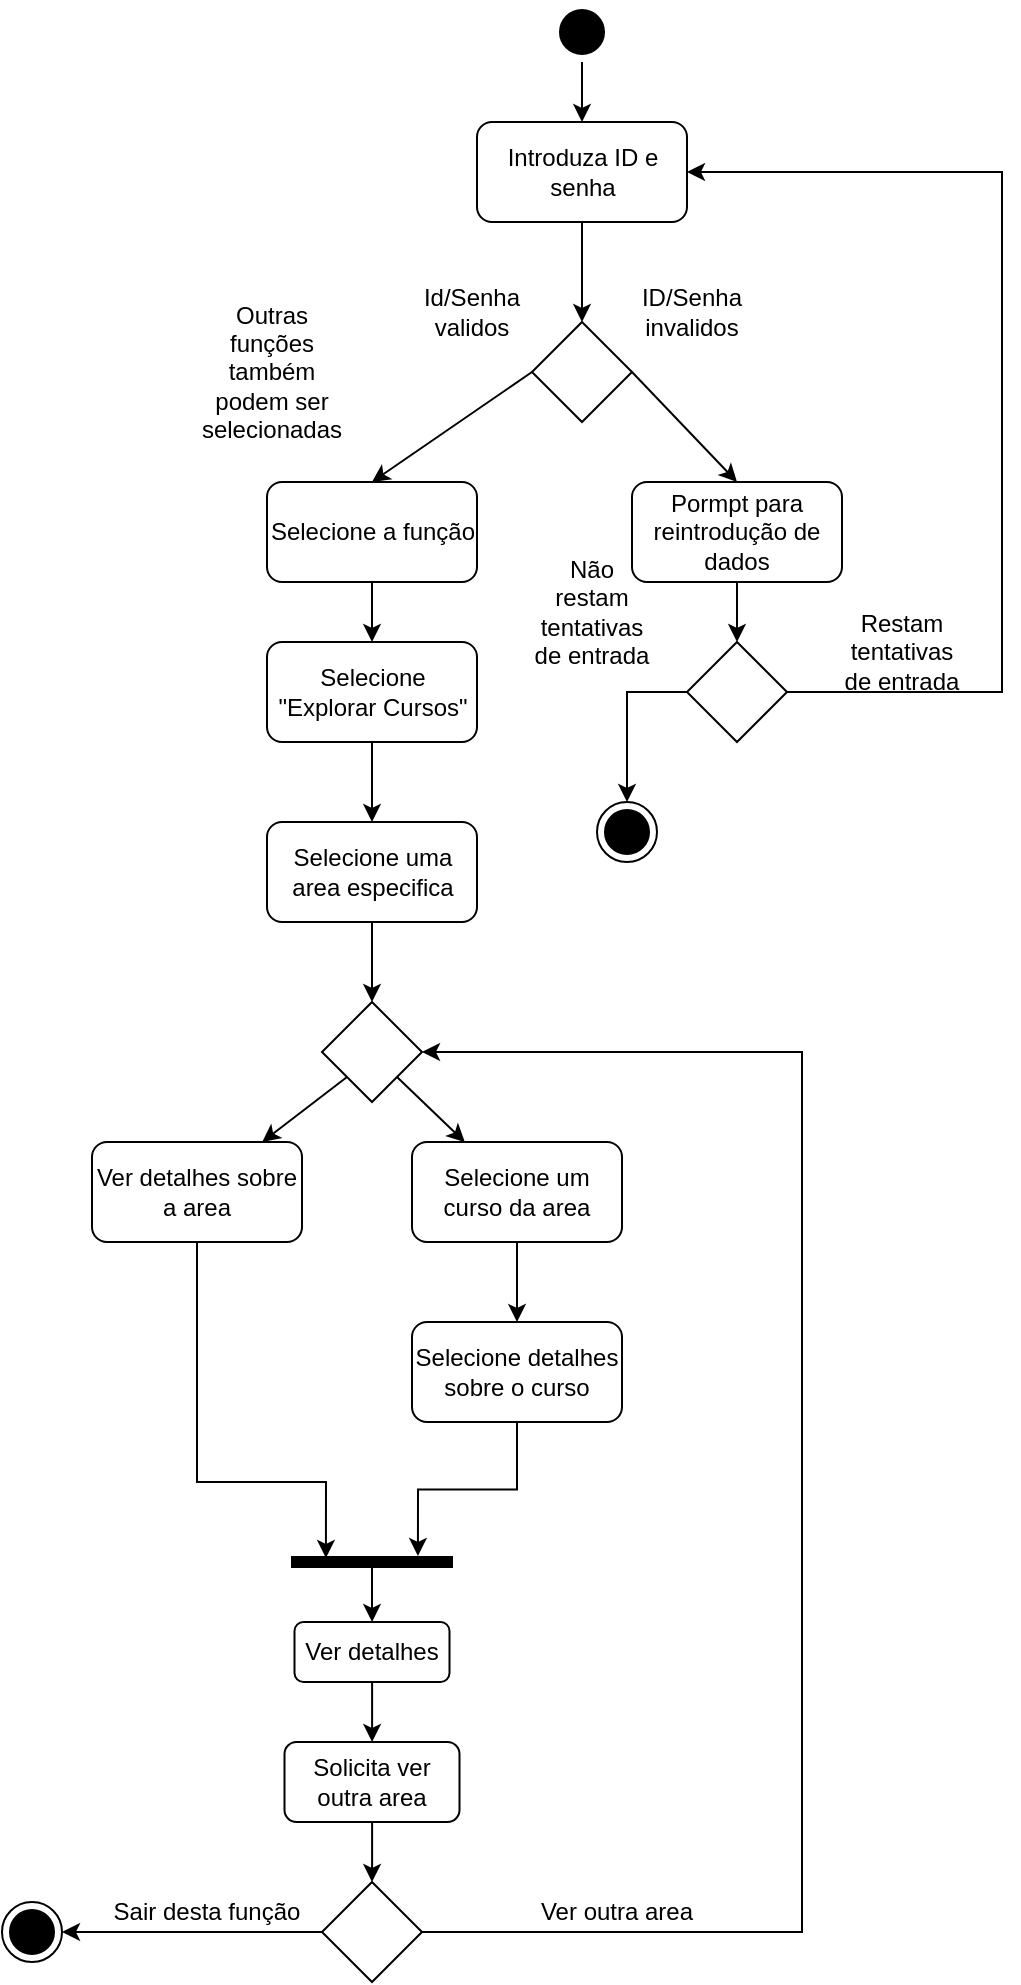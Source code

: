 <mxfile version="24.8.2">
  <diagram name="Page-1" id="0783ab3e-0a74-02c8-0abd-f7b4e66b4bec">
    <mxGraphModel dx="880" dy="426" grid="1" gridSize="10" guides="1" tooltips="1" connect="1" arrows="1" fold="1" page="1" pageScale="1" pageWidth="850" pageHeight="1100" background="none" math="0" shadow="0">
      <root>
        <mxCell id="0" />
        <mxCell id="1" parent="0" />
        <mxCell id="4LbAWHEzMSz6IbCDSQNg-34" style="edgeStyle=orthogonalEdgeStyle;rounded=0;orthogonalLoop=1;jettySize=auto;html=1;exitX=0.5;exitY=1;exitDx=0;exitDy=0;" edge="1" parent="1" source="4LbAWHEzMSz6IbCDSQNg-19" target="4LbAWHEzMSz6IbCDSQNg-22">
          <mxGeometry relative="1" as="geometry" />
        </mxCell>
        <mxCell id="4LbAWHEzMSz6IbCDSQNg-19" value="Introduza ID e senha" style="rounded=1;whiteSpace=wrap;html=1;" vertex="1" parent="1">
          <mxGeometry x="327.5" y="110" width="105" height="50" as="geometry" />
        </mxCell>
        <mxCell id="4LbAWHEzMSz6IbCDSQNg-21" value="Id/Senha validos" style="text;html=1;align=center;verticalAlign=middle;whiteSpace=wrap;rounded=0;" vertex="1" parent="1">
          <mxGeometry x="295" y="190" width="60" height="30" as="geometry" />
        </mxCell>
        <mxCell id="4LbAWHEzMSz6IbCDSQNg-35" style="rounded=0;orthogonalLoop=1;jettySize=auto;html=1;exitX=1;exitY=0.5;exitDx=0;exitDy=0;entryX=0.5;entryY=0;entryDx=0;entryDy=0;" edge="1" parent="1" source="4LbAWHEzMSz6IbCDSQNg-22" target="4LbAWHEzMSz6IbCDSQNg-24">
          <mxGeometry relative="1" as="geometry" />
        </mxCell>
        <mxCell id="4LbAWHEzMSz6IbCDSQNg-53" style="rounded=0;orthogonalLoop=1;jettySize=auto;html=1;exitX=0;exitY=0.5;exitDx=0;exitDy=0;entryX=0.5;entryY=0;entryDx=0;entryDy=0;" edge="1" parent="1" source="4LbAWHEzMSz6IbCDSQNg-22" target="4LbAWHEzMSz6IbCDSQNg-39">
          <mxGeometry relative="1" as="geometry" />
        </mxCell>
        <mxCell id="4LbAWHEzMSz6IbCDSQNg-22" value="" style="rhombus;whiteSpace=wrap;html=1;" vertex="1" parent="1">
          <mxGeometry x="355" y="210" width="50" height="50" as="geometry" />
        </mxCell>
        <mxCell id="4LbAWHEzMSz6IbCDSQNg-37" style="edgeStyle=orthogonalEdgeStyle;rounded=0;orthogonalLoop=1;jettySize=auto;html=1;exitX=0;exitY=0.5;exitDx=0;exitDy=0;entryX=0.5;entryY=0;entryDx=0;entryDy=0;" edge="1" parent="1" source="4LbAWHEzMSz6IbCDSQNg-23" target="4LbAWHEzMSz6IbCDSQNg-25">
          <mxGeometry relative="1" as="geometry" />
        </mxCell>
        <mxCell id="4LbAWHEzMSz6IbCDSQNg-38" style="edgeStyle=orthogonalEdgeStyle;rounded=0;orthogonalLoop=1;jettySize=auto;html=1;exitX=1;exitY=0.5;exitDx=0;exitDy=0;entryX=1;entryY=0.5;entryDx=0;entryDy=0;" edge="1" parent="1" source="4LbAWHEzMSz6IbCDSQNg-23" target="4LbAWHEzMSz6IbCDSQNg-19">
          <mxGeometry relative="1" as="geometry">
            <Array as="points">
              <mxPoint x="590" y="395" />
              <mxPoint x="590" y="135" />
            </Array>
          </mxGeometry>
        </mxCell>
        <mxCell id="4LbAWHEzMSz6IbCDSQNg-23" value="" style="rhombus;whiteSpace=wrap;html=1;" vertex="1" parent="1">
          <mxGeometry x="432.5" y="370" width="50" height="50" as="geometry" />
        </mxCell>
        <mxCell id="4LbAWHEzMSz6IbCDSQNg-36" style="edgeStyle=orthogonalEdgeStyle;rounded=0;orthogonalLoop=1;jettySize=auto;html=1;exitX=0.5;exitY=1;exitDx=0;exitDy=0;" edge="1" parent="1" source="4LbAWHEzMSz6IbCDSQNg-24" target="4LbAWHEzMSz6IbCDSQNg-23">
          <mxGeometry relative="1" as="geometry" />
        </mxCell>
        <mxCell id="4LbAWHEzMSz6IbCDSQNg-24" value="Pormpt para reintrodução de dados" style="rounded=1;whiteSpace=wrap;html=1;" vertex="1" parent="1">
          <mxGeometry x="405" y="290" width="105" height="50" as="geometry" />
        </mxCell>
        <mxCell id="4LbAWHEzMSz6IbCDSQNg-25" value="" style="ellipse;html=1;shape=endState;fillColor=strokeColor;" vertex="1" parent="1">
          <mxGeometry x="387.5" y="450" width="30" height="30" as="geometry" />
        </mxCell>
        <mxCell id="4LbAWHEzMSz6IbCDSQNg-26" value="ID/Senha invalidos" style="text;html=1;align=center;verticalAlign=middle;whiteSpace=wrap;rounded=0;" vertex="1" parent="1">
          <mxGeometry x="405" y="190" width="60" height="30" as="geometry" />
        </mxCell>
        <mxCell id="4LbAWHEzMSz6IbCDSQNg-27" value="Restam tentativas de entrada" style="text;html=1;align=center;verticalAlign=middle;whiteSpace=wrap;rounded=0;" vertex="1" parent="1">
          <mxGeometry x="510" y="360" width="60" height="30" as="geometry" />
        </mxCell>
        <mxCell id="4LbAWHEzMSz6IbCDSQNg-28" value="Não restam tentativas de entrada" style="text;html=1;align=center;verticalAlign=middle;whiteSpace=wrap;rounded=0;" vertex="1" parent="1">
          <mxGeometry x="355" y="340" width="60" height="30" as="geometry" />
        </mxCell>
        <mxCell id="4LbAWHEzMSz6IbCDSQNg-33" style="edgeStyle=orthogonalEdgeStyle;rounded=0;orthogonalLoop=1;jettySize=auto;html=1;exitX=0.5;exitY=1;exitDx=0;exitDy=0;" edge="1" parent="1" source="4LbAWHEzMSz6IbCDSQNg-31" target="4LbAWHEzMSz6IbCDSQNg-19">
          <mxGeometry relative="1" as="geometry" />
        </mxCell>
        <mxCell id="4LbAWHEzMSz6IbCDSQNg-31" value="" style="ellipse;html=1;shape=startState;fillColor=#000000;strokeColor=#000000;" vertex="1" parent="1">
          <mxGeometry x="365" y="50" width="30" height="30" as="geometry" />
        </mxCell>
        <mxCell id="4LbAWHEzMSz6IbCDSQNg-54" style="edgeStyle=orthogonalEdgeStyle;rounded=0;orthogonalLoop=1;jettySize=auto;html=1;exitX=0.5;exitY=1;exitDx=0;exitDy=0;" edge="1" parent="1" source="4LbAWHEzMSz6IbCDSQNg-39" target="4LbAWHEzMSz6IbCDSQNg-42">
          <mxGeometry relative="1" as="geometry" />
        </mxCell>
        <mxCell id="4LbAWHEzMSz6IbCDSQNg-39" value="Selecione a função" style="rounded=1;whiteSpace=wrap;html=1;" vertex="1" parent="1">
          <mxGeometry x="222.5" y="290" width="105" height="50" as="geometry" />
        </mxCell>
        <mxCell id="4LbAWHEzMSz6IbCDSQNg-40" value="Outras funções também podem ser selecionadas" style="text;html=1;align=center;verticalAlign=middle;whiteSpace=wrap;rounded=0;" vertex="1" parent="1">
          <mxGeometry x="195" y="220" width="60" height="30" as="geometry" />
        </mxCell>
        <mxCell id="4LbAWHEzMSz6IbCDSQNg-55" style="edgeStyle=orthogonalEdgeStyle;rounded=0;orthogonalLoop=1;jettySize=auto;html=1;exitX=0.5;exitY=1;exitDx=0;exitDy=0;entryX=0.5;entryY=0;entryDx=0;entryDy=0;" edge="1" parent="1" source="4LbAWHEzMSz6IbCDSQNg-42" target="4LbAWHEzMSz6IbCDSQNg-44">
          <mxGeometry relative="1" as="geometry" />
        </mxCell>
        <mxCell id="4LbAWHEzMSz6IbCDSQNg-42" value="Selecione &quot;Explorar Cursos&quot;" style="rounded=1;whiteSpace=wrap;html=1;" vertex="1" parent="1">
          <mxGeometry x="222.5" y="370" width="105" height="50" as="geometry" />
        </mxCell>
        <mxCell id="4LbAWHEzMSz6IbCDSQNg-60" style="edgeStyle=orthogonalEdgeStyle;rounded=0;orthogonalLoop=1;jettySize=auto;html=1;exitX=0.5;exitY=1;exitDx=0;exitDy=0;" edge="1" parent="1" source="4LbAWHEzMSz6IbCDSQNg-44" target="4LbAWHEzMSz6IbCDSQNg-58">
          <mxGeometry relative="1" as="geometry" />
        </mxCell>
        <mxCell id="4LbAWHEzMSz6IbCDSQNg-44" value="Selecione uma area especifica" style="rounded=1;whiteSpace=wrap;html=1;" vertex="1" parent="1">
          <mxGeometry x="222.5" y="460" width="105" height="50" as="geometry" />
        </mxCell>
        <mxCell id="4LbAWHEzMSz6IbCDSQNg-46" value="Ver detalhes sobre a area" style="rounded=1;whiteSpace=wrap;html=1;" vertex="1" parent="1">
          <mxGeometry x="135" y="620" width="105" height="50" as="geometry" />
        </mxCell>
        <mxCell id="4LbAWHEzMSz6IbCDSQNg-61" style="edgeStyle=orthogonalEdgeStyle;rounded=0;orthogonalLoop=1;jettySize=auto;html=1;exitX=0.5;exitY=1;exitDx=0;exitDy=0;" edge="1" parent="1" source="4LbAWHEzMSz6IbCDSQNg-48" target="4LbAWHEzMSz6IbCDSQNg-59">
          <mxGeometry relative="1" as="geometry" />
        </mxCell>
        <mxCell id="4LbAWHEzMSz6IbCDSQNg-48" value="Selecione um curso da area" style="rounded=1;whiteSpace=wrap;html=1;" vertex="1" parent="1">
          <mxGeometry x="295" y="620" width="105" height="50" as="geometry" />
        </mxCell>
        <mxCell id="4LbAWHEzMSz6IbCDSQNg-52" style="edgeStyle=orthogonalEdgeStyle;rounded=0;orthogonalLoop=1;jettySize=auto;html=1;exitX=0;exitY=0.5;exitDx=0;exitDy=0;entryX=1;entryY=0.5;entryDx=0;entryDy=0;" edge="1" parent="1" source="4LbAWHEzMSz6IbCDSQNg-49" target="4LbAWHEzMSz6IbCDSQNg-50">
          <mxGeometry relative="1" as="geometry" />
        </mxCell>
        <mxCell id="4LbAWHEzMSz6IbCDSQNg-74" style="edgeStyle=orthogonalEdgeStyle;rounded=0;orthogonalLoop=1;jettySize=auto;html=1;exitX=1;exitY=0.5;exitDx=0;exitDy=0;entryX=1;entryY=0.5;entryDx=0;entryDy=0;" edge="1" parent="1" source="4LbAWHEzMSz6IbCDSQNg-49" target="4LbAWHEzMSz6IbCDSQNg-58">
          <mxGeometry relative="1" as="geometry">
            <Array as="points">
              <mxPoint x="490" y="1015" />
              <mxPoint x="490" y="575" />
            </Array>
          </mxGeometry>
        </mxCell>
        <mxCell id="4LbAWHEzMSz6IbCDSQNg-49" value="" style="rhombus;whiteSpace=wrap;html=1;" vertex="1" parent="1">
          <mxGeometry x="250" y="990" width="50" height="50" as="geometry" />
        </mxCell>
        <mxCell id="4LbAWHEzMSz6IbCDSQNg-50" value="" style="ellipse;html=1;shape=endState;fillColor=strokeColor;" vertex="1" parent="1">
          <mxGeometry x="90" y="1000" width="30" height="30" as="geometry" />
        </mxCell>
        <mxCell id="4LbAWHEzMSz6IbCDSQNg-75" style="rounded=0;orthogonalLoop=1;jettySize=auto;html=1;exitX=0;exitY=1;exitDx=0;exitDy=0;" edge="1" parent="1" source="4LbAWHEzMSz6IbCDSQNg-58" target="4LbAWHEzMSz6IbCDSQNg-46">
          <mxGeometry relative="1" as="geometry" />
        </mxCell>
        <mxCell id="4LbAWHEzMSz6IbCDSQNg-76" style="rounded=0;orthogonalLoop=1;jettySize=auto;html=1;exitX=1;exitY=1;exitDx=0;exitDy=0;" edge="1" parent="1" source="4LbAWHEzMSz6IbCDSQNg-58" target="4LbAWHEzMSz6IbCDSQNg-48">
          <mxGeometry relative="1" as="geometry" />
        </mxCell>
        <mxCell id="4LbAWHEzMSz6IbCDSQNg-58" value="" style="rhombus;whiteSpace=wrap;html=1;" vertex="1" parent="1">
          <mxGeometry x="250" y="550" width="50" height="50" as="geometry" />
        </mxCell>
        <mxCell id="4LbAWHEzMSz6IbCDSQNg-59" value="Selecione detalhes sobre o curso" style="rounded=1;whiteSpace=wrap;html=1;" vertex="1" parent="1">
          <mxGeometry x="295" y="710" width="105" height="50" as="geometry" />
        </mxCell>
        <mxCell id="4LbAWHEzMSz6IbCDSQNg-81" style="edgeStyle=orthogonalEdgeStyle;rounded=0;orthogonalLoop=1;jettySize=auto;html=1;" edge="1" parent="1" source="4LbAWHEzMSz6IbCDSQNg-64" target="4LbAWHEzMSz6IbCDSQNg-80">
          <mxGeometry relative="1" as="geometry" />
        </mxCell>
        <mxCell id="4LbAWHEzMSz6IbCDSQNg-64" value="" style="html=1;points=[];perimeter=orthogonalPerimeter;fillColor=strokeColor;rotation=90;" vertex="1" parent="1">
          <mxGeometry x="272.5" y="790" width="5" height="80" as="geometry" />
        </mxCell>
        <mxCell id="4LbAWHEzMSz6IbCDSQNg-69" style="edgeStyle=orthogonalEdgeStyle;rounded=0;orthogonalLoop=1;jettySize=auto;html=1;exitX=0.5;exitY=1;exitDx=0;exitDy=0;entryX=0.1;entryY=0.788;entryDx=0;entryDy=0;entryPerimeter=0;" edge="1" parent="1" source="4LbAWHEzMSz6IbCDSQNg-46" target="4LbAWHEzMSz6IbCDSQNg-64">
          <mxGeometry relative="1" as="geometry">
            <Array as="points">
              <mxPoint x="188" y="790" />
              <mxPoint x="252" y="790" />
            </Array>
          </mxGeometry>
        </mxCell>
        <mxCell id="4LbAWHEzMSz6IbCDSQNg-70" style="edgeStyle=orthogonalEdgeStyle;rounded=0;orthogonalLoop=1;jettySize=auto;html=1;exitX=0.5;exitY=1;exitDx=0;exitDy=0;entryX=-0.1;entryY=0.213;entryDx=0;entryDy=0;entryPerimeter=0;" edge="1" parent="1" source="4LbAWHEzMSz6IbCDSQNg-59" target="4LbAWHEzMSz6IbCDSQNg-64">
          <mxGeometry relative="1" as="geometry" />
        </mxCell>
        <mxCell id="4LbAWHEzMSz6IbCDSQNg-85" style="edgeStyle=orthogonalEdgeStyle;rounded=0;orthogonalLoop=1;jettySize=auto;html=1;entryX=0.5;entryY=0;entryDx=0;entryDy=0;" edge="1" parent="1" source="4LbAWHEzMSz6IbCDSQNg-72" target="4LbAWHEzMSz6IbCDSQNg-49">
          <mxGeometry relative="1" as="geometry" />
        </mxCell>
        <mxCell id="4LbAWHEzMSz6IbCDSQNg-72" value="Solicita ver outra area" style="rounded=1;whiteSpace=wrap;html=1;" vertex="1" parent="1">
          <mxGeometry x="231.25" y="920" width="87.5" height="40" as="geometry" />
        </mxCell>
        <mxCell id="4LbAWHEzMSz6IbCDSQNg-77" value="Ver outra area" style="text;html=1;align=center;verticalAlign=middle;whiteSpace=wrap;rounded=0;" vertex="1" parent="1">
          <mxGeometry x="350" y="990" width="95" height="30" as="geometry" />
        </mxCell>
        <mxCell id="4LbAWHEzMSz6IbCDSQNg-82" style="edgeStyle=orthogonalEdgeStyle;rounded=0;orthogonalLoop=1;jettySize=auto;html=1;" edge="1" parent="1" source="4LbAWHEzMSz6IbCDSQNg-80" target="4LbAWHEzMSz6IbCDSQNg-72">
          <mxGeometry relative="1" as="geometry" />
        </mxCell>
        <mxCell id="4LbAWHEzMSz6IbCDSQNg-80" value="Ver detalhes" style="rounded=1;whiteSpace=wrap;html=1;" vertex="1" parent="1">
          <mxGeometry x="236.25" y="860" width="77.5" height="30" as="geometry" />
        </mxCell>
        <mxCell id="4LbAWHEzMSz6IbCDSQNg-83" value="Sair desta função" style="text;html=1;align=center;verticalAlign=middle;whiteSpace=wrap;rounded=0;" vertex="1" parent="1">
          <mxGeometry x="135" y="990" width="115" height="30" as="geometry" />
        </mxCell>
      </root>
    </mxGraphModel>
  </diagram>
</mxfile>
